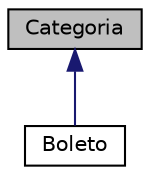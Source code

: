 digraph "Categoria"
{
 // LATEX_PDF_SIZE
  edge [fontname="Helvetica",fontsize="10",labelfontname="Helvetica",labelfontsize="10"];
  node [fontname="Helvetica",fontsize="10",shape=record];
  Node1 [label="Categoria",height=0.2,width=0.4,color="black", fillcolor="grey75", style="filled", fontcolor="black",tooltip="Contém informações e valores genéricos para outras classes."];
  Node1 -> Node2 [dir="back",color="midnightblue",fontsize="10",style="solid",fontname="Helvetica"];
  Node2 [label="Boleto",height=0.2,width=0.4,color="black", fillcolor="white", style="filled",URL="$class_boleto.html",tooltip="Classe contendo informações básicas de um boleto."];
}
